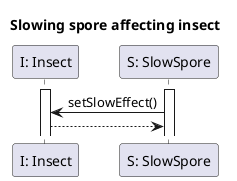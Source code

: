 @startuml InsectSpeedUp

title Slowing spore affecting insect

participant "I: Insect" as I
participant "S: SlowSpore" as Sp

activate I
activate Sp

Sp -> I : setSlowEffect()
I --> Sp

@enduml